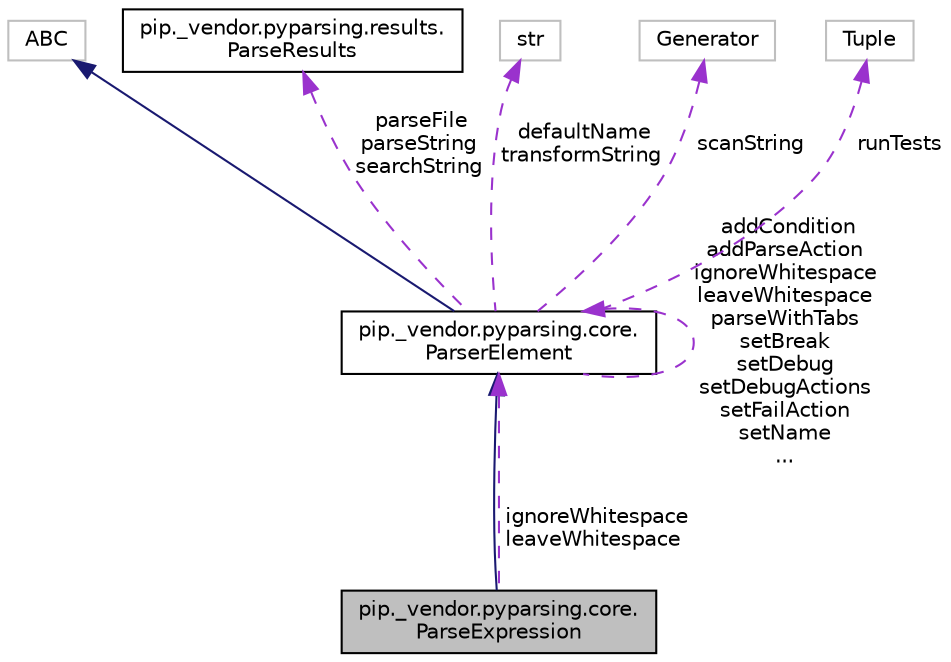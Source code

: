 digraph "pip._vendor.pyparsing.core.ParseExpression"
{
 // LATEX_PDF_SIZE
  edge [fontname="Helvetica",fontsize="10",labelfontname="Helvetica",labelfontsize="10"];
  node [fontname="Helvetica",fontsize="10",shape=record];
  Node1 [label="pip._vendor.pyparsing.core.\lParseExpression",height=0.2,width=0.4,color="black", fillcolor="grey75", style="filled", fontcolor="black",tooltip=" "];
  Node2 -> Node1 [dir="back",color="midnightblue",fontsize="10",style="solid",fontname="Helvetica"];
  Node2 [label="pip._vendor.pyparsing.core.\lParserElement",height=0.2,width=0.4,color="black", fillcolor="white", style="filled",URL="$classpip_1_1__vendor_1_1pyparsing_1_1core_1_1ParserElement.html",tooltip=" "];
  Node3 -> Node2 [dir="back",color="midnightblue",fontsize="10",style="solid",fontname="Helvetica"];
  Node3 [label="ABC",height=0.2,width=0.4,color="grey75", fillcolor="white", style="filled",tooltip=" "];
  Node4 -> Node2 [dir="back",color="darkorchid3",fontsize="10",style="dashed",label=" parseFile\nparseString\nsearchString" ,fontname="Helvetica"];
  Node4 [label="pip._vendor.pyparsing.results.\lParseResults",height=0.2,width=0.4,color="black", fillcolor="white", style="filled",URL="$classpip_1_1__vendor_1_1pyparsing_1_1results_1_1ParseResults.html",tooltip=" "];
  Node5 -> Node2 [dir="back",color="darkorchid3",fontsize="10",style="dashed",label=" defaultName\ntransformString" ,fontname="Helvetica"];
  Node5 [label="str",height=0.2,width=0.4,color="grey75", fillcolor="white", style="filled",tooltip=" "];
  Node6 -> Node2 [dir="back",color="darkorchid3",fontsize="10",style="dashed",label=" scanString" ,fontname="Helvetica"];
  Node6 [label="Generator",height=0.2,width=0.4,color="grey75", fillcolor="white", style="filled",tooltip=" "];
  Node7 -> Node2 [dir="back",color="darkorchid3",fontsize="10",style="dashed",label=" runTests" ,fontname="Helvetica"];
  Node7 [label="Tuple",height=0.2,width=0.4,color="grey75", fillcolor="white", style="filled",tooltip=" "];
  Node2 -> Node2 [dir="back",color="darkorchid3",fontsize="10",style="dashed",label=" addCondition\naddParseAction\nignoreWhitespace\nleaveWhitespace\nparseWithTabs\nsetBreak\nsetDebug\nsetDebugActions\nsetFailAction\nsetName\n..." ,fontname="Helvetica"];
  Node2 -> Node1 [dir="back",color="darkorchid3",fontsize="10",style="dashed",label=" ignoreWhitespace\nleaveWhitespace" ,fontname="Helvetica"];
}
